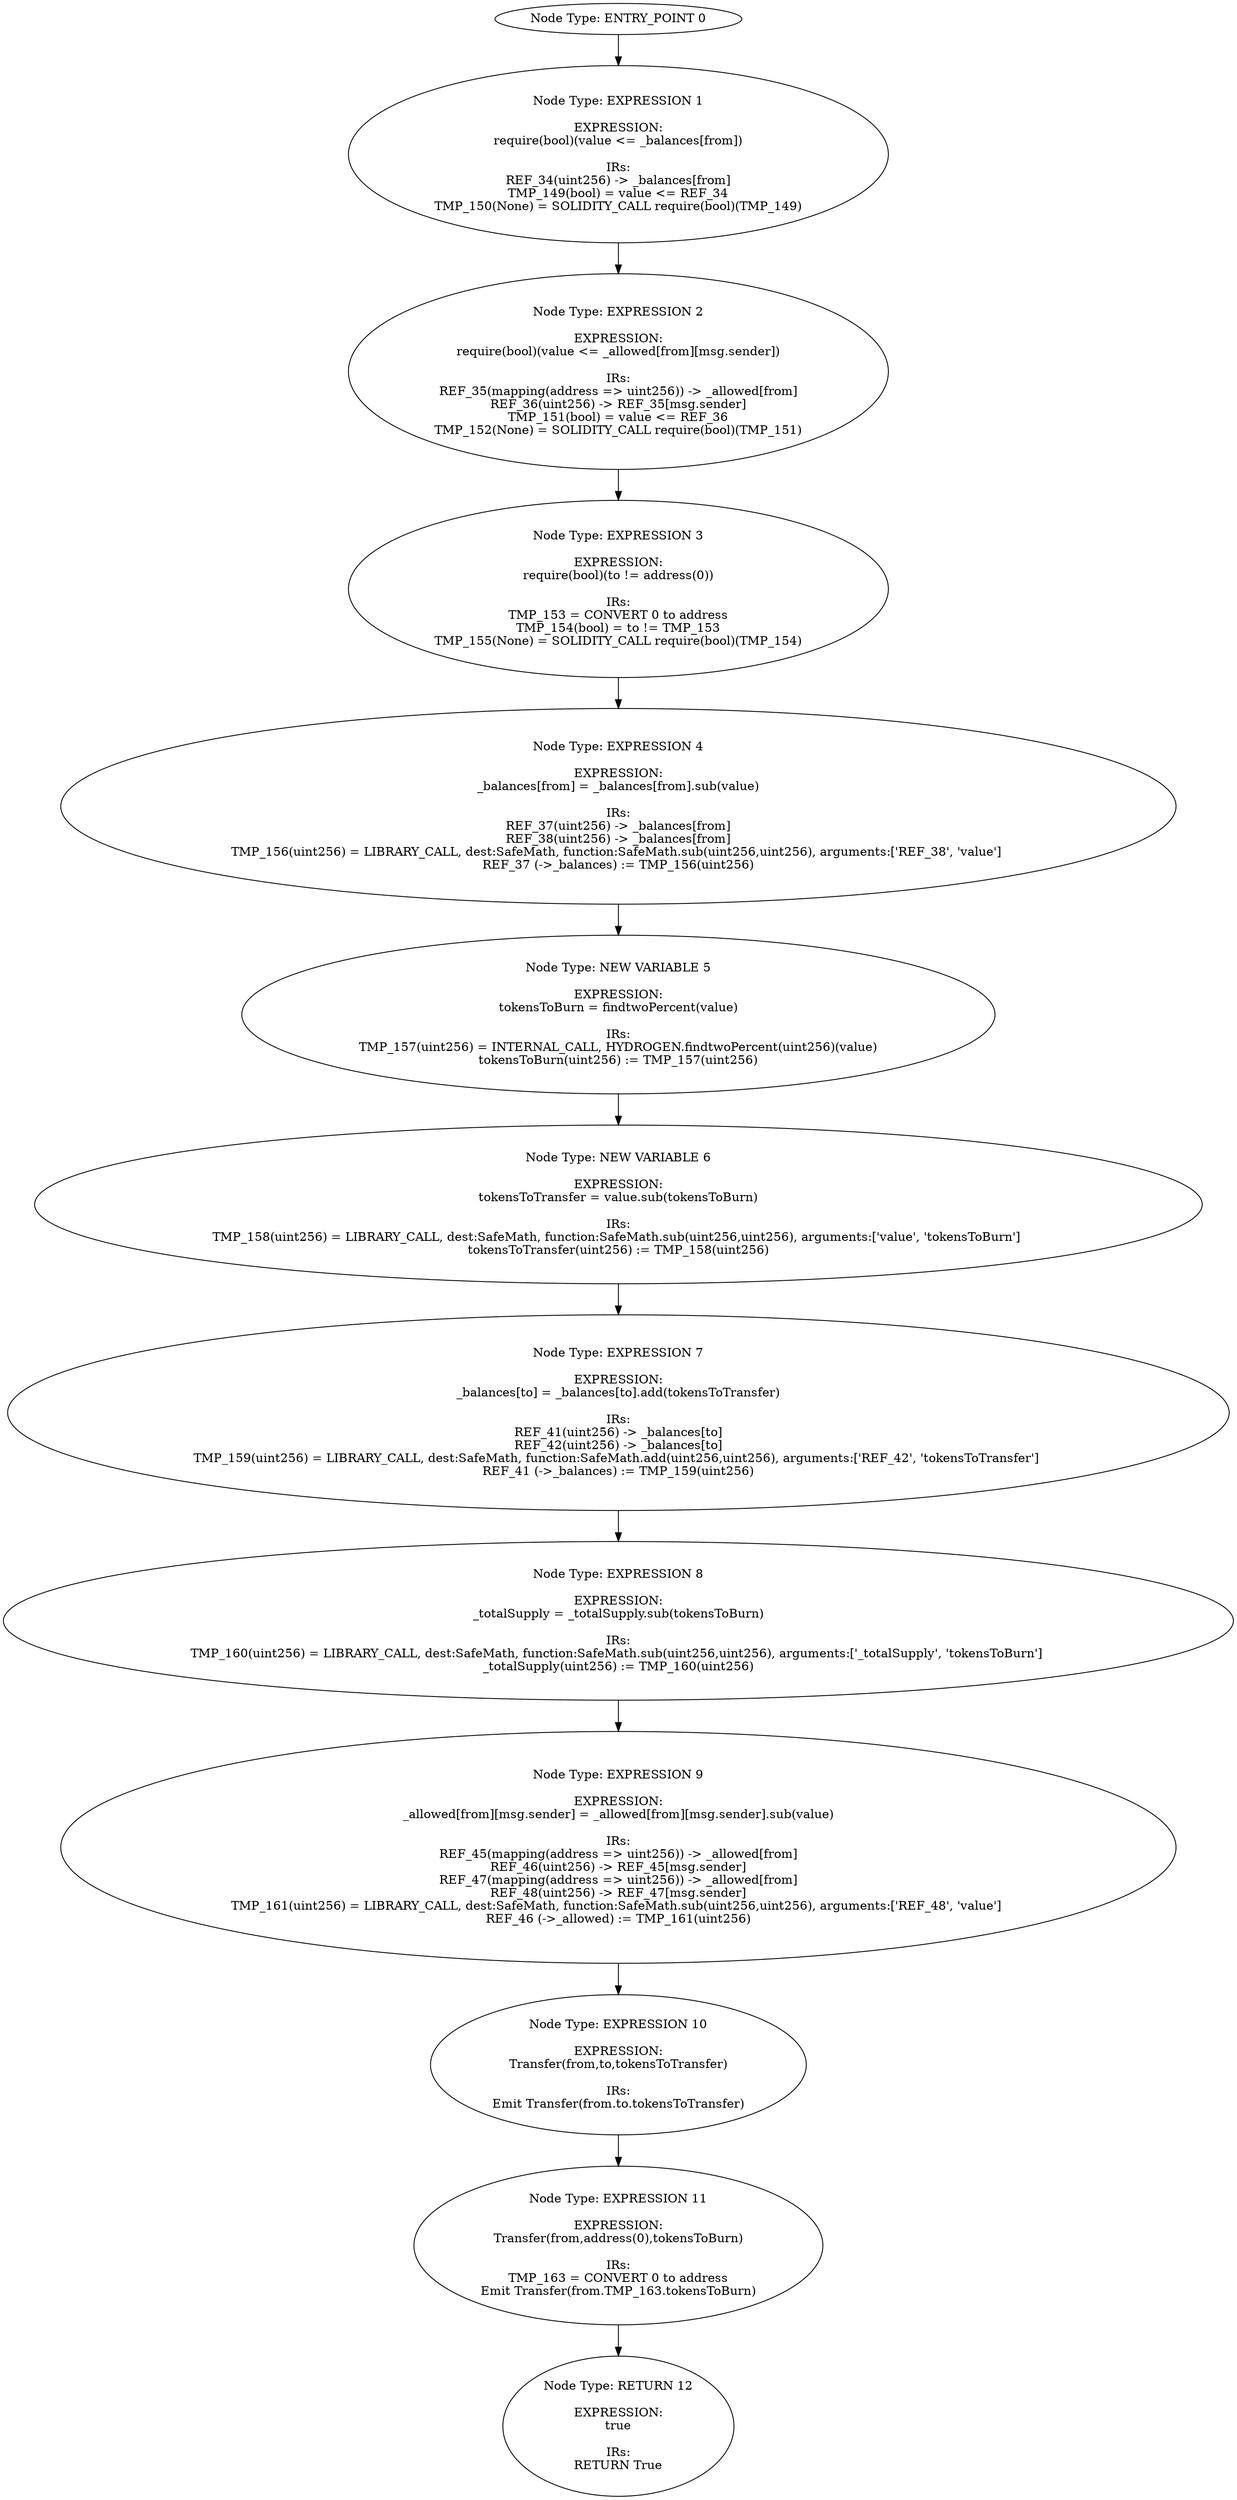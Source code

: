 digraph{
0[label="Node Type: ENTRY_POINT 0
"];
0->1;
1[label="Node Type: EXPRESSION 1

EXPRESSION:
require(bool)(value <= _balances[from])

IRs:
REF_34(uint256) -> _balances[from]
TMP_149(bool) = value <= REF_34
TMP_150(None) = SOLIDITY_CALL require(bool)(TMP_149)"];
1->2;
2[label="Node Type: EXPRESSION 2

EXPRESSION:
require(bool)(value <= _allowed[from][msg.sender])

IRs:
REF_35(mapping(address => uint256)) -> _allowed[from]
REF_36(uint256) -> REF_35[msg.sender]
TMP_151(bool) = value <= REF_36
TMP_152(None) = SOLIDITY_CALL require(bool)(TMP_151)"];
2->3;
3[label="Node Type: EXPRESSION 3

EXPRESSION:
require(bool)(to != address(0))

IRs:
TMP_153 = CONVERT 0 to address
TMP_154(bool) = to != TMP_153
TMP_155(None) = SOLIDITY_CALL require(bool)(TMP_154)"];
3->4;
4[label="Node Type: EXPRESSION 4

EXPRESSION:
_balances[from] = _balances[from].sub(value)

IRs:
REF_37(uint256) -> _balances[from]
REF_38(uint256) -> _balances[from]
TMP_156(uint256) = LIBRARY_CALL, dest:SafeMath, function:SafeMath.sub(uint256,uint256), arguments:['REF_38', 'value'] 
REF_37 (->_balances) := TMP_156(uint256)"];
4->5;
5[label="Node Type: NEW VARIABLE 5

EXPRESSION:
tokensToBurn = findtwoPercent(value)

IRs:
TMP_157(uint256) = INTERNAL_CALL, HYDROGEN.findtwoPercent(uint256)(value)
tokensToBurn(uint256) := TMP_157(uint256)"];
5->6;
6[label="Node Type: NEW VARIABLE 6

EXPRESSION:
tokensToTransfer = value.sub(tokensToBurn)

IRs:
TMP_158(uint256) = LIBRARY_CALL, dest:SafeMath, function:SafeMath.sub(uint256,uint256), arguments:['value', 'tokensToBurn'] 
tokensToTransfer(uint256) := TMP_158(uint256)"];
6->7;
7[label="Node Type: EXPRESSION 7

EXPRESSION:
_balances[to] = _balances[to].add(tokensToTransfer)

IRs:
REF_41(uint256) -> _balances[to]
REF_42(uint256) -> _balances[to]
TMP_159(uint256) = LIBRARY_CALL, dest:SafeMath, function:SafeMath.add(uint256,uint256), arguments:['REF_42', 'tokensToTransfer'] 
REF_41 (->_balances) := TMP_159(uint256)"];
7->8;
8[label="Node Type: EXPRESSION 8

EXPRESSION:
_totalSupply = _totalSupply.sub(tokensToBurn)

IRs:
TMP_160(uint256) = LIBRARY_CALL, dest:SafeMath, function:SafeMath.sub(uint256,uint256), arguments:['_totalSupply', 'tokensToBurn'] 
_totalSupply(uint256) := TMP_160(uint256)"];
8->9;
9[label="Node Type: EXPRESSION 9

EXPRESSION:
_allowed[from][msg.sender] = _allowed[from][msg.sender].sub(value)

IRs:
REF_45(mapping(address => uint256)) -> _allowed[from]
REF_46(uint256) -> REF_45[msg.sender]
REF_47(mapping(address => uint256)) -> _allowed[from]
REF_48(uint256) -> REF_47[msg.sender]
TMP_161(uint256) = LIBRARY_CALL, dest:SafeMath, function:SafeMath.sub(uint256,uint256), arguments:['REF_48', 'value'] 
REF_46 (->_allowed) := TMP_161(uint256)"];
9->10;
10[label="Node Type: EXPRESSION 10

EXPRESSION:
Transfer(from,to,tokensToTransfer)

IRs:
Emit Transfer(from.to.tokensToTransfer)"];
10->11;
11[label="Node Type: EXPRESSION 11

EXPRESSION:
Transfer(from,address(0),tokensToBurn)

IRs:
TMP_163 = CONVERT 0 to address
Emit Transfer(from.TMP_163.tokensToBurn)"];
11->12;
12[label="Node Type: RETURN 12

EXPRESSION:
true

IRs:
RETURN True"];
}
